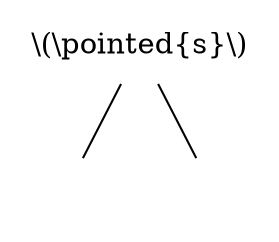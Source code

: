 graph {
	size="4,4"
    graph [splines=false]
    s [label="\\(\\pointed{s}\\)" shape=none]

    sl [label="" shape=none]
    sr [label="" shape=none]
    s -- sl
    s -- sr
}
